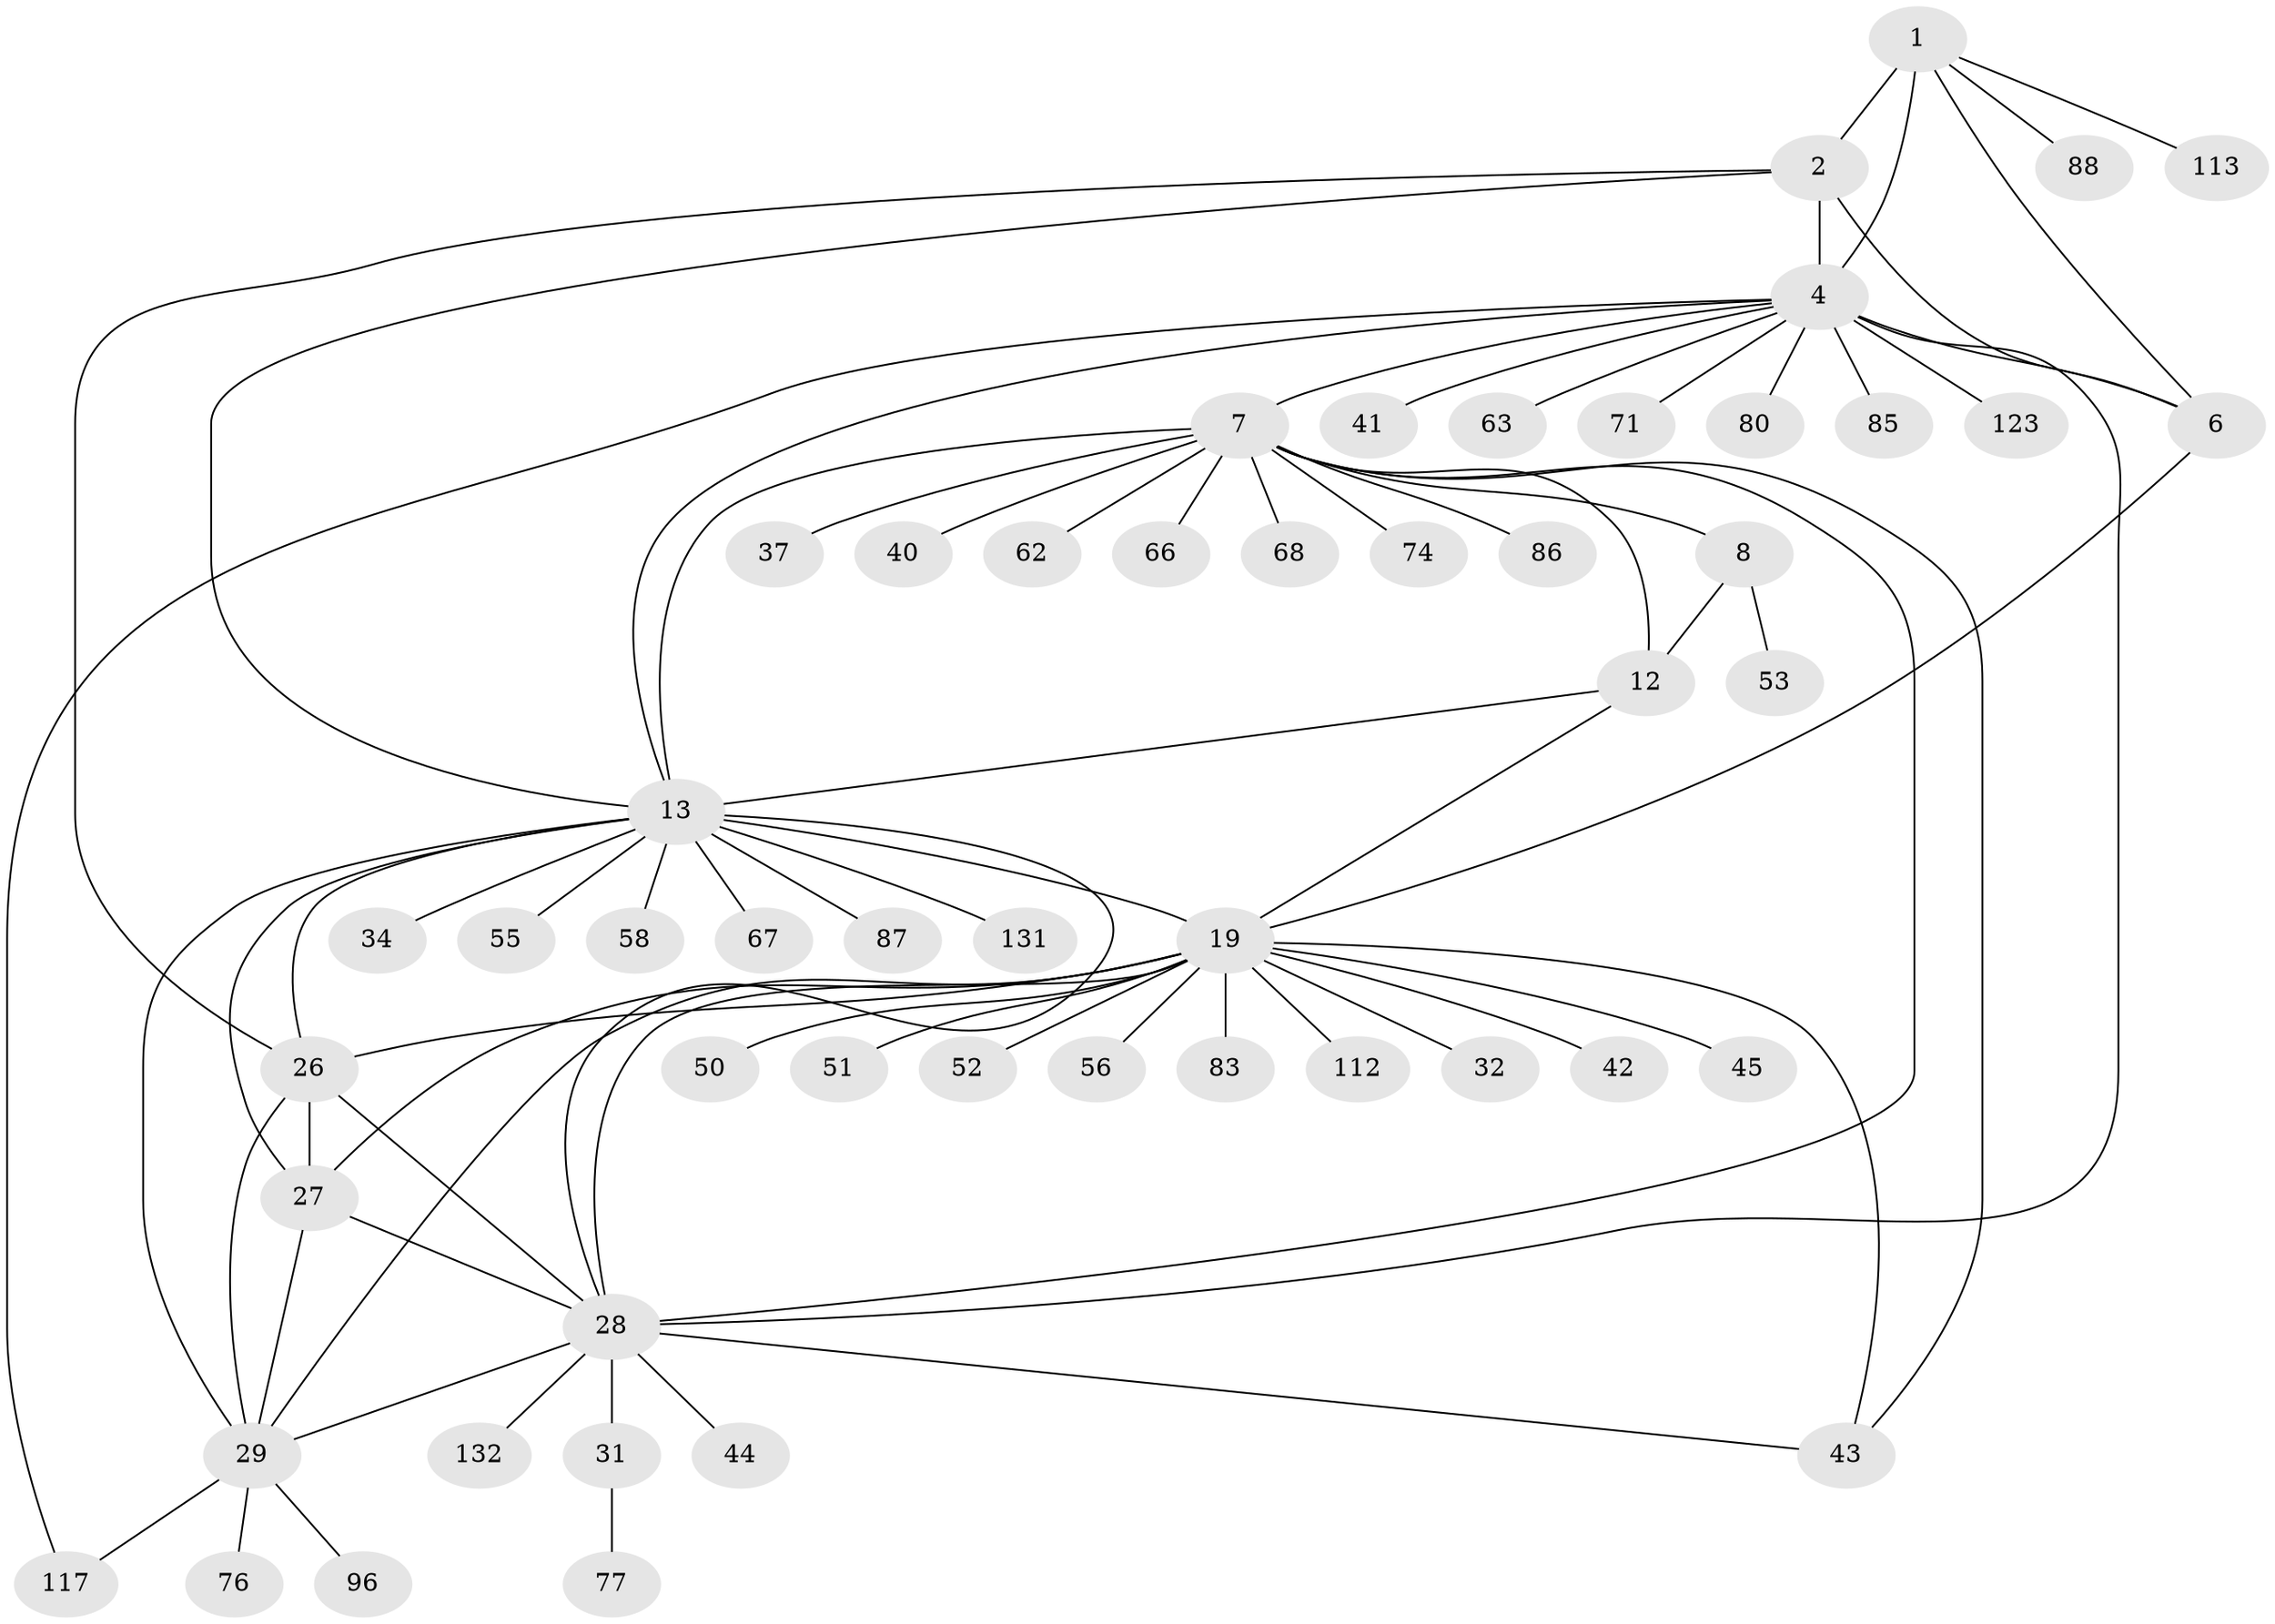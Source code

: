 // original degree distribution, {7: 0.06060606060606061, 6: 0.022727272727272728, 18: 0.007575757575757576, 5: 0.007575757575757576, 8: 0.03787878787878788, 10: 0.015151515151515152, 9: 0.045454545454545456, 12: 0.007575757575757576, 11: 0.015151515151515152, 13: 0.007575757575757576, 2: 0.13636363636363635, 1: 0.5757575757575758, 3: 0.045454545454545456, 4: 0.015151515151515152}
// Generated by graph-tools (version 1.1) at 2025/19/03/04/25 18:19:53]
// undirected, 52 vertices, 76 edges
graph export_dot {
graph [start="1"]
  node [color=gray90,style=filled];
  1 [super="+3+69"];
  2 [super="+5"];
  4 [super="+89+36+47+39"];
  6 [super="+81"];
  7 [super="+122+35+10+33+9"];
  8;
  12;
  13 [super="+18+30+103+15+82+46+14"];
  19 [super="+84+20+22+24"];
  26 [super="+92+98+106"];
  27 [super="+108+115"];
  28;
  29;
  31 [super="+65"];
  32;
  34;
  37 [super="+100+121+105"];
  40;
  41;
  42;
  43;
  44;
  45 [super="+78"];
  50;
  51;
  52 [super="+54"];
  53;
  55;
  56 [super="+101+110"];
  58 [super="+127"];
  62;
  63;
  66;
  67;
  68;
  71;
  74;
  76;
  77;
  80;
  83;
  85;
  86 [super="+97"];
  87;
  88;
  96 [super="+126"];
  112;
  113;
  117;
  123;
  131;
  132;
  1 -- 2 [weight=4];
  1 -- 4 [weight=2];
  1 -- 6 [weight=2];
  1 -- 88;
  1 -- 113;
  2 -- 4 [weight=2];
  2 -- 6 [weight=2];
  2 -- 26;
  2 -- 13;
  4 -- 6;
  4 -- 41;
  4 -- 63;
  4 -- 71;
  4 -- 80;
  4 -- 85;
  4 -- 117;
  4 -- 123;
  4 -- 7;
  4 -- 28 [weight=2];
  4 -- 13;
  6 -- 19;
  7 -- 8 [weight=4];
  7 -- 12 [weight=4];
  7 -- 66;
  7 -- 68;
  7 -- 37;
  7 -- 74;
  7 -- 43;
  7 -- 86;
  7 -- 40;
  7 -- 13 [weight=6];
  7 -- 28;
  7 -- 62;
  8 -- 12;
  8 -- 53;
  12 -- 19;
  12 -- 13;
  13 -- 131;
  13 -- 55;
  13 -- 29;
  13 -- 34;
  13 -- 26;
  13 -- 27;
  13 -- 28;
  13 -- 67;
  13 -- 19 [weight=4];
  13 -- 58;
  13 -- 87;
  19 -- 43;
  19 -- 45;
  19 -- 50;
  19 -- 83;
  19 -- 28 [weight=2];
  19 -- 32;
  19 -- 42;
  19 -- 112;
  19 -- 51;
  19 -- 52;
  19 -- 29;
  19 -- 56;
  19 -- 26;
  19 -- 27;
  26 -- 27;
  26 -- 28;
  26 -- 29;
  27 -- 28;
  27 -- 29;
  28 -- 29;
  28 -- 31;
  28 -- 43;
  28 -- 44;
  28 -- 132;
  29 -- 76;
  29 -- 96;
  29 -- 117;
  31 -- 77;
}
